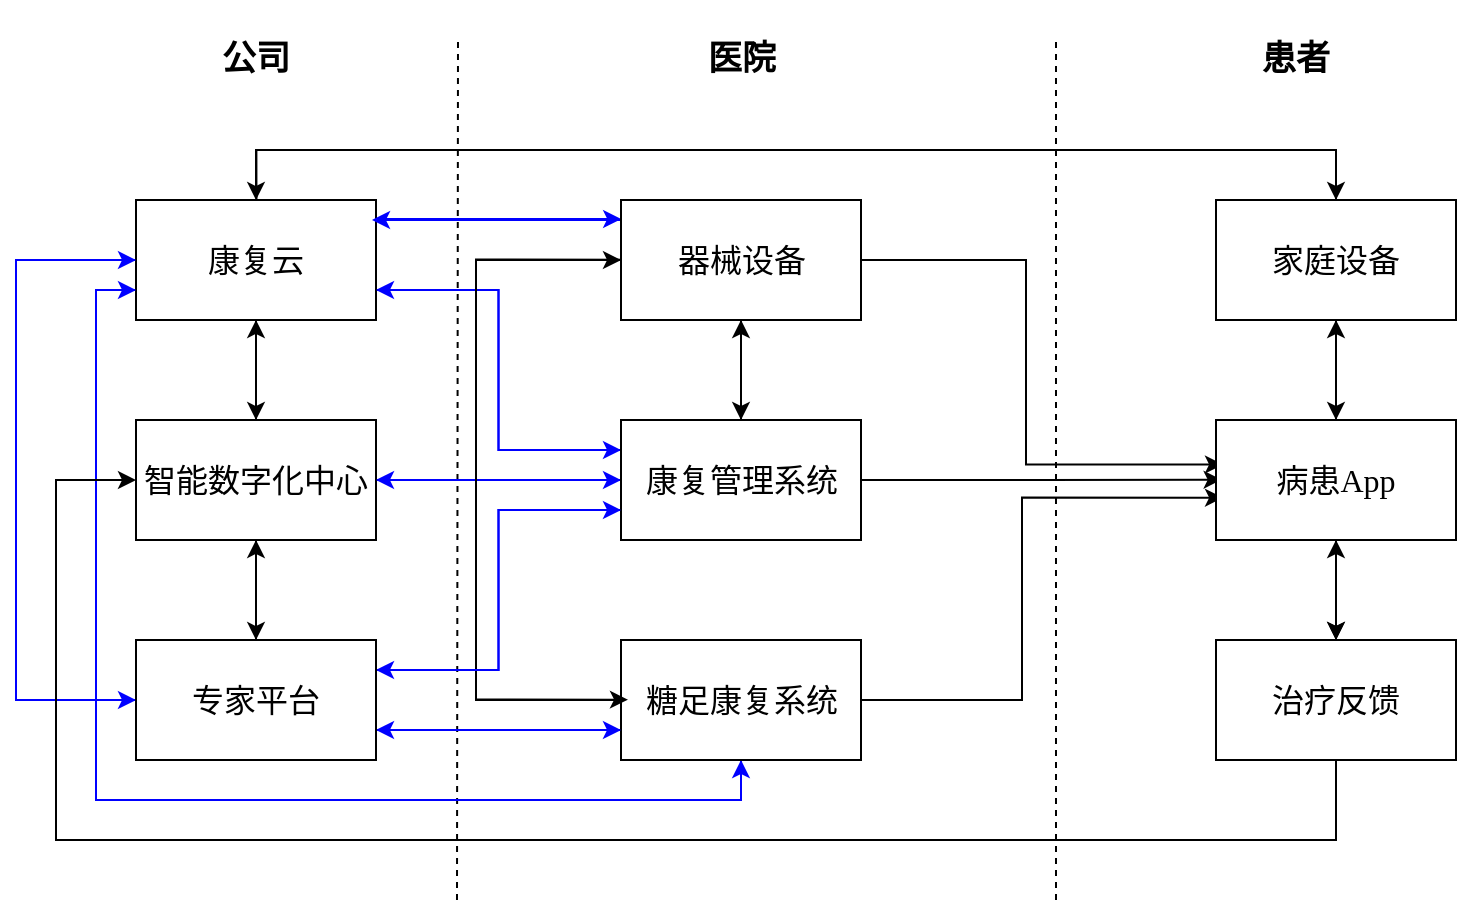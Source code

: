 <mxfile version="13.11.0" type="github"><diagram id="v2t_akZr-GxwE2a366wx" name="第 1 页"><mxGraphModel dx="1038" dy="588" grid="1" gridSize="10" guides="1" tooltips="1" connect="1" arrows="1" fold="1" page="1" pageScale="1" pageWidth="827" pageHeight="1169" background="none" math="0" shadow="0"><root><mxCell id="0"/><mxCell id="1" parent="0"/><mxCell id="q2eQO7qt9OV9cosvTfS3-1" value="公司" style="rounded=0;whiteSpace=wrap;html=1;strokeColor=none;fontFamily=Lucida Console;fontSize=17;fontStyle=1;fillColor=none;" vertex="1" parent="1"><mxGeometry x="100" y="110" width="120" height="60" as="geometry"/></mxCell><mxCell id="q2eQO7qt9OV9cosvTfS3-2" value="医院" style="rounded=0;whiteSpace=wrap;html=1;strokeColor=none;fontFamily=Lucida Console;fontSize=17;fontStyle=1;fillColor=none;" vertex="1" parent="1"><mxGeometry x="342.5" y="110" width="120" height="60" as="geometry"/></mxCell><mxCell id="q2eQO7qt9OV9cosvTfS3-3" value="患者" style="rounded=0;whiteSpace=wrap;html=1;strokeColor=none;fontFamily=Lucida Console;fontSize=17;fontStyle=1;fillColor=none;" vertex="1" parent="1"><mxGeometry x="620" y="110" width="120" height="60" as="geometry"/></mxCell><mxCell id="q2eQO7qt9OV9cosvTfS3-4" value="" style="endArrow=none;html=1;dashed=1;fontFamily=Lucida Console;fontSize=16;" edge="1" parent="1"><mxGeometry width="50" height="50" relative="1" as="geometry"><mxPoint x="260.5" y="560" as="sourcePoint"/><mxPoint x="261" y="130" as="targetPoint"/></mxGeometry></mxCell><mxCell id="q2eQO7qt9OV9cosvTfS3-5" value="" style="endArrow=none;html=1;dashed=1;fontFamily=Lucida Console;fontSize=16;" edge="1" parent="1"><mxGeometry width="50" height="50" relative="1" as="geometry"><mxPoint x="560" y="560" as="sourcePoint"/><mxPoint x="560" y="130" as="targetPoint"/></mxGeometry></mxCell><mxCell id="q2eQO7qt9OV9cosvTfS3-6" value="" style="edgeStyle=orthogonalEdgeStyle;rounded=0;orthogonalLoop=1;jettySize=auto;html=1;fontFamily=Lucida Console;fontSize=16;" edge="1" parent="1" source="q2eQO7qt9OV9cosvTfS3-9" target="q2eQO7qt9OV9cosvTfS3-16"><mxGeometry relative="1" as="geometry"/></mxCell><mxCell id="q2eQO7qt9OV9cosvTfS3-7" style="edgeStyle=orthogonalEdgeStyle;rounded=0;orthogonalLoop=1;jettySize=auto;html=1;exitX=0.5;exitY=1;exitDx=0;exitDy=0;entryX=0.5;entryY=0;entryDx=0;entryDy=0;fontFamily=Lucida Console;fontSize=16;" edge="1" parent="1" source="q2eQO7qt9OV9cosvTfS3-9" target="q2eQO7qt9OV9cosvTfS3-37"><mxGeometry relative="1" as="geometry"/></mxCell><mxCell id="q2eQO7qt9OV9cosvTfS3-8" style="edgeStyle=orthogonalEdgeStyle;rounded=0;orthogonalLoop=1;jettySize=auto;html=1;exitX=1;exitY=0.5;exitDx=0;exitDy=0;entryX=0;entryY=0.5;entryDx=0;entryDy=0;fontFamily=Lucida Console;fontSize=16;strokeColor=#0000FF;" edge="1" parent="1" source="q2eQO7qt9OV9cosvTfS3-9" target="q2eQO7qt9OV9cosvTfS3-22"><mxGeometry relative="1" as="geometry"/></mxCell><mxCell id="q2eQO7qt9OV9cosvTfS3-9" value="智能数字化中心" style="rounded=0;whiteSpace=wrap;html=1;fontFamily=Lucida Console;fontSize=16;" vertex="1" parent="1"><mxGeometry x="100" y="320" width="120" height="60" as="geometry"/></mxCell><mxCell id="q2eQO7qt9OV9cosvTfS3-10" style="edgeStyle=orthogonalEdgeStyle;rounded=0;orthogonalLoop=1;jettySize=auto;html=1;exitX=0.5;exitY=1;exitDx=0;exitDy=0;entryX=0.5;entryY=0;entryDx=0;entryDy=0;fontFamily=Lucida Console;fontSize=16;" edge="1" parent="1" source="q2eQO7qt9OV9cosvTfS3-16" target="q2eQO7qt9OV9cosvTfS3-9"><mxGeometry relative="1" as="geometry"/></mxCell><mxCell id="q2eQO7qt9OV9cosvTfS3-11" style="edgeStyle=orthogonalEdgeStyle;rounded=0;orthogonalLoop=1;jettySize=auto;html=1;exitX=1;exitY=0.75;exitDx=0;exitDy=0;entryX=0;entryY=0.25;entryDx=0;entryDy=0;strokeColor=#0000FF;fontFamily=Lucida Console;fontSize=16;" edge="1" parent="1" source="q2eQO7qt9OV9cosvTfS3-16" target="q2eQO7qt9OV9cosvTfS3-22"><mxGeometry relative="1" as="geometry"/></mxCell><mxCell id="q2eQO7qt9OV9cosvTfS3-12" style="edgeStyle=orthogonalEdgeStyle;rounded=0;orthogonalLoop=1;jettySize=auto;html=1;exitX=0;exitY=0.5;exitDx=0;exitDy=0;entryX=0;entryY=0.5;entryDx=0;entryDy=0;strokeColor=#0000FF;fontFamily=Lucida Console;fontSize=16;" edge="1" parent="1" source="q2eQO7qt9OV9cosvTfS3-16" target="q2eQO7qt9OV9cosvTfS3-37"><mxGeometry relative="1" as="geometry"><Array as="points"><mxPoint x="40" y="240"/><mxPoint x="40" y="460"/></Array></mxGeometry></mxCell><mxCell id="q2eQO7qt9OV9cosvTfS3-13" style="edgeStyle=orthogonalEdgeStyle;rounded=0;orthogonalLoop=1;jettySize=auto;html=1;exitX=0;exitY=0.75;exitDx=0;exitDy=0;entryX=0.5;entryY=1;entryDx=0;entryDy=0;strokeColor=#0000FF;fontFamily=Lucida Console;fontSize=16;" edge="1" parent="1" source="q2eQO7qt9OV9cosvTfS3-16" target="q2eQO7qt9OV9cosvTfS3-27"><mxGeometry relative="1" as="geometry"/></mxCell><mxCell id="q2eQO7qt9OV9cosvTfS3-14" style="edgeStyle=orthogonalEdgeStyle;rounded=0;orthogonalLoop=1;jettySize=auto;html=1;exitX=0.5;exitY=0;exitDx=0;exitDy=0;strokeColor=#000000;fontFamily=Lucida Console;fontSize=16;entryX=0.5;entryY=0;entryDx=0;entryDy=0;" edge="1" parent="1" target="q2eQO7qt9OV9cosvTfS3-44"><mxGeometry relative="1" as="geometry"><mxPoint x="160.235" y="215.412" as="sourcePoint"/><mxPoint x="700" y="215" as="targetPoint"/><Array as="points"><mxPoint x="160" y="185"/><mxPoint x="700" y="185"/></Array></mxGeometry></mxCell><mxCell id="q2eQO7qt9OV9cosvTfS3-15" style="edgeStyle=orthogonalEdgeStyle;rounded=0;orthogonalLoop=1;jettySize=auto;html=1;exitX=1;exitY=0.25;exitDx=0;exitDy=0;entryX=0;entryY=0.25;entryDx=0;entryDy=0;fontFamily=Lucida Console;fontSize=16;strokeColor=#0000FF;" edge="1" parent="1"><mxGeometry relative="1" as="geometry"><mxPoint x="220.235" y="219.529" as="sourcePoint"/><mxPoint x="342.588" y="219.529" as="targetPoint"/></mxGeometry></mxCell><mxCell id="q2eQO7qt9OV9cosvTfS3-16" value="康复云" style="rounded=0;whiteSpace=wrap;html=1;fontFamily=Lucida Console;fontSize=16;" vertex="1" parent="1"><mxGeometry x="100" y="210" width="120" height="60" as="geometry"/></mxCell><mxCell id="q2eQO7qt9OV9cosvTfS3-17" style="edgeStyle=orthogonalEdgeStyle;rounded=0;orthogonalLoop=1;jettySize=auto;html=1;exitX=1;exitY=0.5;exitDx=0;exitDy=0;entryX=0;entryY=0.5;entryDx=0;entryDy=0;fontFamily=Lucida Console;fontSize=16;" edge="1" parent="1" source="q2eQO7qt9OV9cosvTfS3-22"><mxGeometry relative="1" as="geometry"><mxPoint x="465.586" y="349.862" as="sourcePoint"/><mxPoint x="642.828" y="349.862" as="targetPoint"/></mxGeometry></mxCell><mxCell id="q2eQO7qt9OV9cosvTfS3-18" style="edgeStyle=orthogonalEdgeStyle;rounded=0;orthogonalLoop=1;jettySize=auto;html=1;exitX=0;exitY=0.25;exitDx=0;exitDy=0;entryX=1;entryY=0.75;entryDx=0;entryDy=0;fontFamily=Lucida Console;fontSize=16;strokeColor=#0000FF;" edge="1" parent="1" source="q2eQO7qt9OV9cosvTfS3-22" target="q2eQO7qt9OV9cosvTfS3-16"><mxGeometry relative="1" as="geometry"/></mxCell><mxCell id="q2eQO7qt9OV9cosvTfS3-19" style="edgeStyle=orthogonalEdgeStyle;rounded=0;orthogonalLoop=1;jettySize=auto;html=1;exitX=0;exitY=0.75;exitDx=0;exitDy=0;entryX=1;entryY=0.25;entryDx=0;entryDy=0;strokeColor=#0000FF;fontFamily=Lucida Console;fontSize=16;" edge="1" parent="1" source="q2eQO7qt9OV9cosvTfS3-22" target="q2eQO7qt9OV9cosvTfS3-37"><mxGeometry relative="1" as="geometry"/></mxCell><mxCell id="q2eQO7qt9OV9cosvTfS3-20" style="edgeStyle=orthogonalEdgeStyle;rounded=0;orthogonalLoop=1;jettySize=auto;html=1;exitX=0.5;exitY=0;exitDx=0;exitDy=0;entryX=0.5;entryY=1;entryDx=0;entryDy=0;fontFamily=Lucida Console;fontSize=16;" edge="1" parent="1" source="q2eQO7qt9OV9cosvTfS3-22" target="q2eQO7qt9OV9cosvTfS3-32"><mxGeometry relative="1" as="geometry"/></mxCell><mxCell id="q2eQO7qt9OV9cosvTfS3-21" style="edgeStyle=orthogonalEdgeStyle;rounded=0;orthogonalLoop=1;jettySize=auto;html=1;exitX=0;exitY=0.5;exitDx=0;exitDy=0;entryX=1;entryY=0.5;entryDx=0;entryDy=0;strokeColor=#0000FF;fontFamily=Lucida Console;fontSize=17;" edge="1" parent="1" source="q2eQO7qt9OV9cosvTfS3-22" target="q2eQO7qt9OV9cosvTfS3-9"><mxGeometry relative="1" as="geometry"/></mxCell><mxCell id="q2eQO7qt9OV9cosvTfS3-22" value="康复管理系统" style="rounded=0;whiteSpace=wrap;html=1;fontFamily=Lucida Console;fontSize=16;" vertex="1" parent="1"><mxGeometry x="342.5" y="320" width="120" height="60" as="geometry"/></mxCell><mxCell id="q2eQO7qt9OV9cosvTfS3-23" style="edgeStyle=orthogonalEdgeStyle;rounded=0;orthogonalLoop=1;jettySize=auto;html=1;exitX=1;exitY=0.5;exitDx=0;exitDy=0;entryX=0.004;entryY=0.652;entryDx=0;entryDy=0;entryPerimeter=0;fontFamily=Lucida Console;fontSize=16;" edge="1" parent="1" source="q2eQO7qt9OV9cosvTfS3-27"><mxGeometry relative="1" as="geometry"><mxPoint x="465.586" y="460.207" as="sourcePoint"/><mxPoint x="643.517" y="358.828" as="targetPoint"/><Array as="points"><mxPoint x="543" y="460"/><mxPoint x="543" y="359"/></Array></mxGeometry></mxCell><mxCell id="q2eQO7qt9OV9cosvTfS3-24" style="edgeStyle=orthogonalEdgeStyle;rounded=0;orthogonalLoop=1;jettySize=auto;html=1;exitX=0;exitY=0.5;exitDx=0;exitDy=0;entryX=0;entryY=0.5;entryDx=0;entryDy=0;fontFamily=Lucida Console;fontSize=16;" edge="1" parent="1" source="q2eQO7qt9OV9cosvTfS3-27" target="q2eQO7qt9OV9cosvTfS3-32"><mxGeometry relative="1" as="geometry"><Array as="points"><mxPoint x="270" y="460"/><mxPoint x="270" y="240"/></Array></mxGeometry></mxCell><mxCell id="q2eQO7qt9OV9cosvTfS3-25" style="edgeStyle=orthogonalEdgeStyle;rounded=0;orthogonalLoop=1;jettySize=auto;html=1;exitX=0;exitY=0.75;exitDx=0;exitDy=0;entryX=1;entryY=0.75;entryDx=0;entryDy=0;strokeColor=#0000FF;" edge="1" parent="1" source="q2eQO7qt9OV9cosvTfS3-27" target="q2eQO7qt9OV9cosvTfS3-37"><mxGeometry relative="1" as="geometry"/></mxCell><mxCell id="q2eQO7qt9OV9cosvTfS3-26" style="edgeStyle=orthogonalEdgeStyle;rounded=0;orthogonalLoop=1;jettySize=auto;html=1;exitX=0.5;exitY=1;exitDx=0;exitDy=0;entryX=0;entryY=0.75;entryDx=0;entryDy=0;strokeColor=#0000FF;" edge="1" parent="1" source="q2eQO7qt9OV9cosvTfS3-27" target="q2eQO7qt9OV9cosvTfS3-16"><mxGeometry relative="1" as="geometry"/></mxCell><mxCell id="q2eQO7qt9OV9cosvTfS3-27" value="糖足康复系统" style="rounded=0;whiteSpace=wrap;html=1;fontFamily=Lucida Console;fontSize=16;" vertex="1" parent="1"><mxGeometry x="342.5" y="430" width="120" height="60" as="geometry"/></mxCell><mxCell id="q2eQO7qt9OV9cosvTfS3-28" style="edgeStyle=orthogonalEdgeStyle;rounded=0;orthogonalLoop=1;jettySize=auto;html=1;fontFamily=Lucida Console;fontSize=16;strokeColor=#0000FF;" edge="1" parent="1" source="q2eQO7qt9OV9cosvTfS3-32"><mxGeometry relative="1" as="geometry"><mxPoint x="331" y="240" as="sourcePoint"/><mxPoint x="218" y="220" as="targetPoint"/><Array as="points"><mxPoint x="230" y="220"/><mxPoint x="230" y="220"/></Array></mxGeometry></mxCell><mxCell id="q2eQO7qt9OV9cosvTfS3-29" style="edgeStyle=orthogonalEdgeStyle;rounded=0;orthogonalLoop=1;jettySize=auto;html=1;entryX=0.003;entryY=0.375;entryDx=0;entryDy=0;entryPerimeter=0;fontFamily=Lucida Console;fontSize=16;" edge="1" parent="1" source="q2eQO7qt9OV9cosvTfS3-32"><mxGeometry relative="1" as="geometry"><mxPoint x="465.586" y="240.207" as="sourcePoint"/><mxPoint x="643.517" y="342.276" as="targetPoint"/><Array as="points"><mxPoint x="545" y="240"/><mxPoint x="545" y="342"/></Array></mxGeometry></mxCell><mxCell id="q2eQO7qt9OV9cosvTfS3-30" style="edgeStyle=orthogonalEdgeStyle;rounded=0;orthogonalLoop=1;jettySize=auto;html=1;exitX=0;exitY=0.5;exitDx=0;exitDy=0;entryX=0;entryY=0.5;entryDx=0;entryDy=0;fontFamily=Lucida Console;fontSize=16;" edge="1" parent="1"><mxGeometry relative="1" as="geometry"><Array as="points"><mxPoint x="270" y="240"/><mxPoint x="270" y="460"/></Array><mxPoint x="346" y="239.824" as="sourcePoint"/><mxPoint x="346" y="459.824" as="targetPoint"/></mxGeometry></mxCell><mxCell id="q2eQO7qt9OV9cosvTfS3-31" style="edgeStyle=orthogonalEdgeStyle;rounded=0;orthogonalLoop=1;jettySize=auto;html=1;exitX=0.5;exitY=1;exitDx=0;exitDy=0;entryX=0.5;entryY=0;entryDx=0;entryDy=0;strokeColor=#000000;fontFamily=Lucida Console;fontSize=16;" edge="1" parent="1" source="q2eQO7qt9OV9cosvTfS3-32" target="q2eQO7qt9OV9cosvTfS3-22"><mxGeometry relative="1" as="geometry"/></mxCell><mxCell id="q2eQO7qt9OV9cosvTfS3-32" value="器械设备" style="rounded=0;whiteSpace=wrap;html=1;fontFamily=Lucida Console;fontSize=16;" vertex="1" parent="1"><mxGeometry x="342.5" y="210" width="120" height="60" as="geometry"/></mxCell><mxCell id="q2eQO7qt9OV9cosvTfS3-33" style="edgeStyle=orthogonalEdgeStyle;rounded=0;orthogonalLoop=1;jettySize=auto;html=1;exitX=0.5;exitY=0;exitDx=0;exitDy=0;entryX=0.5;entryY=1;entryDx=0;entryDy=0;fontFamily=Lucida Console;fontSize=16;" edge="1" parent="1" source="q2eQO7qt9OV9cosvTfS3-37" target="q2eQO7qt9OV9cosvTfS3-9"><mxGeometry relative="1" as="geometry"/></mxCell><mxCell id="q2eQO7qt9OV9cosvTfS3-34" style="edgeStyle=orthogonalEdgeStyle;rounded=0;orthogonalLoop=1;jettySize=auto;html=1;exitX=1;exitY=0.75;exitDx=0;exitDy=0;entryX=0;entryY=0.75;entryDx=0;entryDy=0;fontFamily=Lucida Console;fontSize=16;strokeColor=#0000FF;" edge="1" parent="1" source="q2eQO7qt9OV9cosvTfS3-37" target="q2eQO7qt9OV9cosvTfS3-27"><mxGeometry relative="1" as="geometry"/></mxCell><mxCell id="q2eQO7qt9OV9cosvTfS3-35" style="edgeStyle=orthogonalEdgeStyle;rounded=0;orthogonalLoop=1;jettySize=auto;html=1;exitX=1;exitY=0.25;exitDx=0;exitDy=0;entryX=0;entryY=0.75;entryDx=0;entryDy=0;strokeColor=#0000FF;fontFamily=Lucida Console;fontSize=16;" edge="1" parent="1" source="q2eQO7qt9OV9cosvTfS3-37" target="q2eQO7qt9OV9cosvTfS3-22"><mxGeometry relative="1" as="geometry"/></mxCell><mxCell id="q2eQO7qt9OV9cosvTfS3-36" style="edgeStyle=orthogonalEdgeStyle;rounded=0;orthogonalLoop=1;jettySize=auto;html=1;exitX=0;exitY=0.5;exitDx=0;exitDy=0;entryX=0;entryY=0.5;entryDx=0;entryDy=0;strokeColor=#0000FF;" edge="1" parent="1" source="q2eQO7qt9OV9cosvTfS3-37" target="q2eQO7qt9OV9cosvTfS3-16"><mxGeometry relative="1" as="geometry"><Array as="points"><mxPoint x="40" y="460"/><mxPoint x="40" y="240"/></Array></mxGeometry></mxCell><mxCell id="q2eQO7qt9OV9cosvTfS3-37" value="专家平台" style="rounded=0;whiteSpace=wrap;html=1;fontFamily=Lucida Console;fontSize=16;" vertex="1" parent="1"><mxGeometry x="100" y="430" width="120" height="60" as="geometry"/></mxCell><mxCell id="q2eQO7qt9OV9cosvTfS3-38" style="edgeStyle=orthogonalEdgeStyle;rounded=0;orthogonalLoop=1;jettySize=auto;html=1;exitX=0.5;exitY=0;exitDx=0;exitDy=0;entryX=0.5;entryY=1;entryDx=0;entryDy=0;fontFamily=Lucida Console;fontSize=16;" edge="1" parent="1" source="q2eQO7qt9OV9cosvTfS3-41" target="q2eQO7qt9OV9cosvTfS3-44"><mxGeometry relative="1" as="geometry"/></mxCell><mxCell id="q2eQO7qt9OV9cosvTfS3-39" style="edgeStyle=orthogonalEdgeStyle;rounded=0;orthogonalLoop=1;jettySize=auto;html=1;exitX=0.5;exitY=1;exitDx=0;exitDy=0;entryX=0.5;entryY=0;entryDx=0;entryDy=0;fontFamily=Lucida Console;fontSize=16;" edge="1" parent="1" source="q2eQO7qt9OV9cosvTfS3-41" target="q2eQO7qt9OV9cosvTfS3-48"><mxGeometry relative="1" as="geometry"/></mxCell><mxCell id="q2eQO7qt9OV9cosvTfS3-40" value="" style="edgeStyle=orthogonalEdgeStyle;rounded=0;orthogonalLoop=1;jettySize=auto;html=1;strokeColor=#000000;fontFamily=Lucida Console;fontSize=17;" edge="1" parent="1" source="q2eQO7qt9OV9cosvTfS3-41" target="q2eQO7qt9OV9cosvTfS3-48"><mxGeometry relative="1" as="geometry"/></mxCell><mxCell id="q2eQO7qt9OV9cosvTfS3-41" value="病患App" style="rounded=0;whiteSpace=wrap;html=1;fontFamily=Lucida Console;fontSize=16;" vertex="1" parent="1"><mxGeometry x="640" y="320" width="120" height="60" as="geometry"/></mxCell><mxCell id="q2eQO7qt9OV9cosvTfS3-42" style="edgeStyle=orthogonalEdgeStyle;rounded=0;orthogonalLoop=1;jettySize=auto;html=1;exitX=0.5;exitY=0;exitDx=0;exitDy=0;entryX=0.5;entryY=0;entryDx=0;entryDy=0;fontFamily=Lucida Console;fontSize=16;" edge="1" parent="1" target="q2eQO7qt9OV9cosvTfS3-16"><mxGeometry relative="1" as="geometry"><Array as="points"><mxPoint x="700" y="185"/><mxPoint x="160" y="185"/></Array><mxPoint x="700" y="210" as="sourcePoint"/><mxPoint x="160" y="205" as="targetPoint"/></mxGeometry></mxCell><mxCell id="q2eQO7qt9OV9cosvTfS3-43" style="edgeStyle=orthogonalEdgeStyle;rounded=0;orthogonalLoop=1;jettySize=auto;html=1;exitX=0.5;exitY=1;exitDx=0;exitDy=0;entryX=0.5;entryY=0;entryDx=0;entryDy=0;fontFamily=Lucida Console;fontSize=16;" edge="1" parent="1" source="q2eQO7qt9OV9cosvTfS3-44" target="q2eQO7qt9OV9cosvTfS3-41"><mxGeometry relative="1" as="geometry"/></mxCell><mxCell id="q2eQO7qt9OV9cosvTfS3-44" value="家庭设备" style="rounded=0;whiteSpace=wrap;html=1;fontFamily=Lucida Console;fontSize=16;" vertex="1" parent="1"><mxGeometry x="640" y="210" width="120" height="60" as="geometry"/></mxCell><mxCell id="q2eQO7qt9OV9cosvTfS3-45" style="edgeStyle=orthogonalEdgeStyle;rounded=0;orthogonalLoop=1;jettySize=auto;html=1;exitX=0.5;exitY=1;exitDx=0;exitDy=0;fontFamily=Lucida Console;fontSize=16;" edge="1" parent="1" source="q2eQO7qt9OV9cosvTfS3-44" target="q2eQO7qt9OV9cosvTfS3-44"><mxGeometry relative="1" as="geometry"/></mxCell><mxCell id="q2eQO7qt9OV9cosvTfS3-46" style="edgeStyle=orthogonalEdgeStyle;rounded=0;orthogonalLoop=1;jettySize=auto;html=1;exitX=0.5;exitY=1;exitDx=0;exitDy=0;entryX=0;entryY=0.5;entryDx=0;entryDy=0;fontFamily=Lucida Console;fontSize=16;" edge="1" parent="1" source="q2eQO7qt9OV9cosvTfS3-48" target="q2eQO7qt9OV9cosvTfS3-9"><mxGeometry relative="1" as="geometry"><Array as="points"><mxPoint x="700" y="530"/><mxPoint x="60" y="530"/><mxPoint x="60" y="350"/></Array></mxGeometry></mxCell><mxCell id="q2eQO7qt9OV9cosvTfS3-47" style="edgeStyle=orthogonalEdgeStyle;rounded=0;orthogonalLoop=1;jettySize=auto;html=1;exitX=0.5;exitY=0;exitDx=0;exitDy=0;entryX=0.5;entryY=1;entryDx=0;entryDy=0;fontFamily=Lucida Console;fontSize=17;" edge="1" parent="1" source="q2eQO7qt9OV9cosvTfS3-48" target="q2eQO7qt9OV9cosvTfS3-41"><mxGeometry relative="1" as="geometry"/></mxCell><mxCell id="q2eQO7qt9OV9cosvTfS3-48" value="治疗反馈" style="rounded=0;whiteSpace=wrap;html=1;fontFamily=Lucida Console;fontSize=16;" vertex="1" parent="1"><mxGeometry x="640" y="430" width="120" height="60" as="geometry"/></mxCell></root></mxGraphModel></diagram></mxfile>